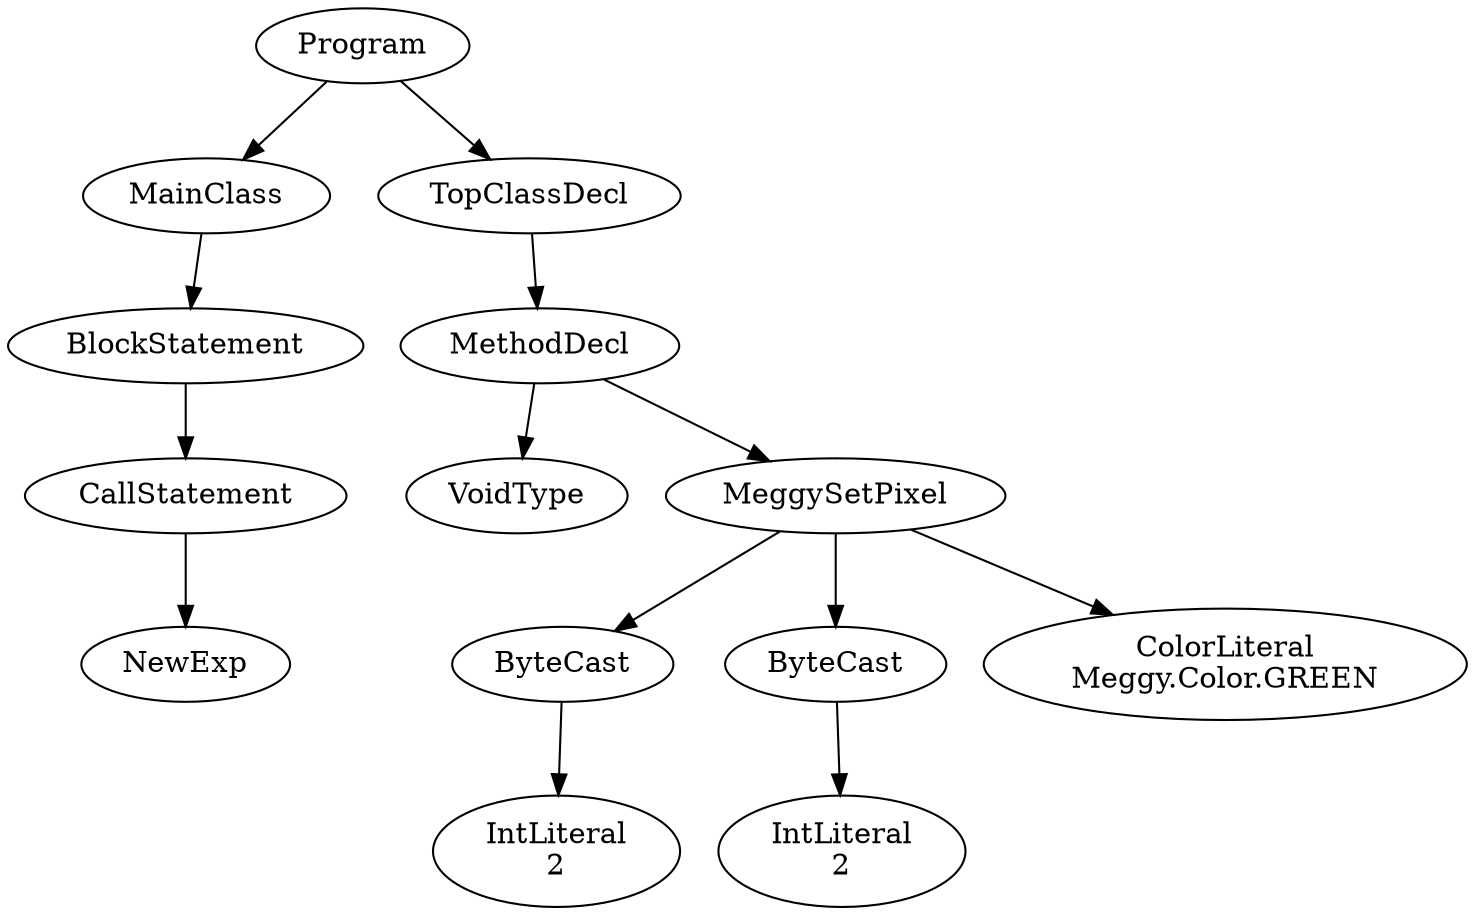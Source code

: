 digraph ASTGraph {
0 [ label="Program" ];
1 [ label="MainClass" ];
0 -> 1
2 [ label="BlockStatement" ];
1 -> 2
3 [ label="CallStatement" ];
2 -> 3
4 [ label="NewExp" ];
3 -> 4
5 [ label="TopClassDecl" ];
0 -> 5
6 [ label="MethodDecl" ];
5 -> 6
7 [ label="VoidType" ];
6 -> 7
8 [ label="MeggySetPixel" ];
6 -> 8
9 [ label="ByteCast" ];
8 -> 9
10 [ label="IntLiteral\n2" ];
9 -> 10
11 [ label="ByteCast" ];
8 -> 11
12 [ label="IntLiteral\n2" ];
11 -> 12
13 [ label="ColorLiteral\nMeggy.Color.GREEN" ];
8 -> 13
}
